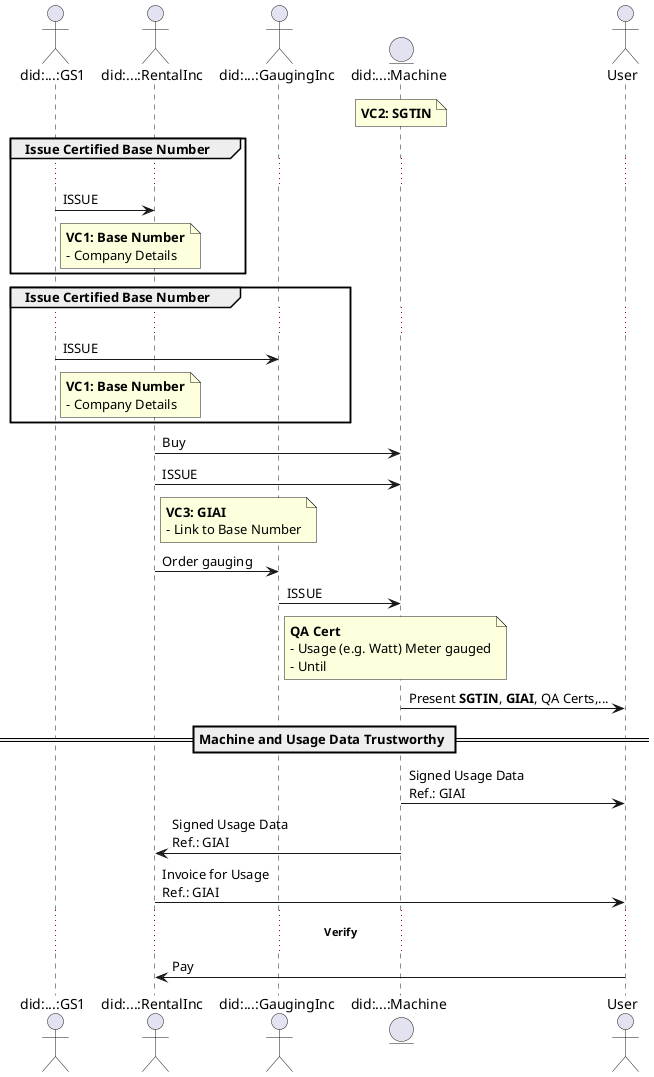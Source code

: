 @startuml
skinparam responseMessageBelowArrow true

actor "did:...:GS1" as GS1
actor "did:...:RentalInc" as Rent
actor "did:...:GaugingInc" as TUV
entity "did:...:Machine" as Machine
actor User

note over Machine
    <b>VC2: SGTIN</b>
end note


group Issue Certified Base Number
...
GS1 -> Rent: ISSUE
    note right of GS1
        <b>VC1: Base Number</b>
        - Company Details
    end note
end

group Issue Certified Base Number
...
GS1 -> TUV: ISSUE
    note right of GS1
        <b>VC1: Base Number</b>
        - Company Details
    end note
end


Rent -> Machine : Buy

Rent -> Machine : ISSUE
note right of Rent
    <b>VC3: GIAI</b>
    - Link to Base Number
end note

Rent -> TUV : Order gauging
TUV -> Machine:ISSUE
note right of TUV
    <b>QA Cert</b>
    - Usage (e.g. Watt) Meter gauged
    - Until
end note


Machine -> User : Present <b>SGTIN</b>, <b>GIAI</b>, QA Certs,...

== Machine and Usage Data Trustworthy ==

Machine -> User : Signed Usage Data\nRef.: GIAI
Machine -> Rent : Signed Usage Data\nRef.: GIAI

Rent -> User: Invoice for Usage\nRef.: GIAI

... <b>Verify</b> ...
User -> Rent: Pay


@enduml